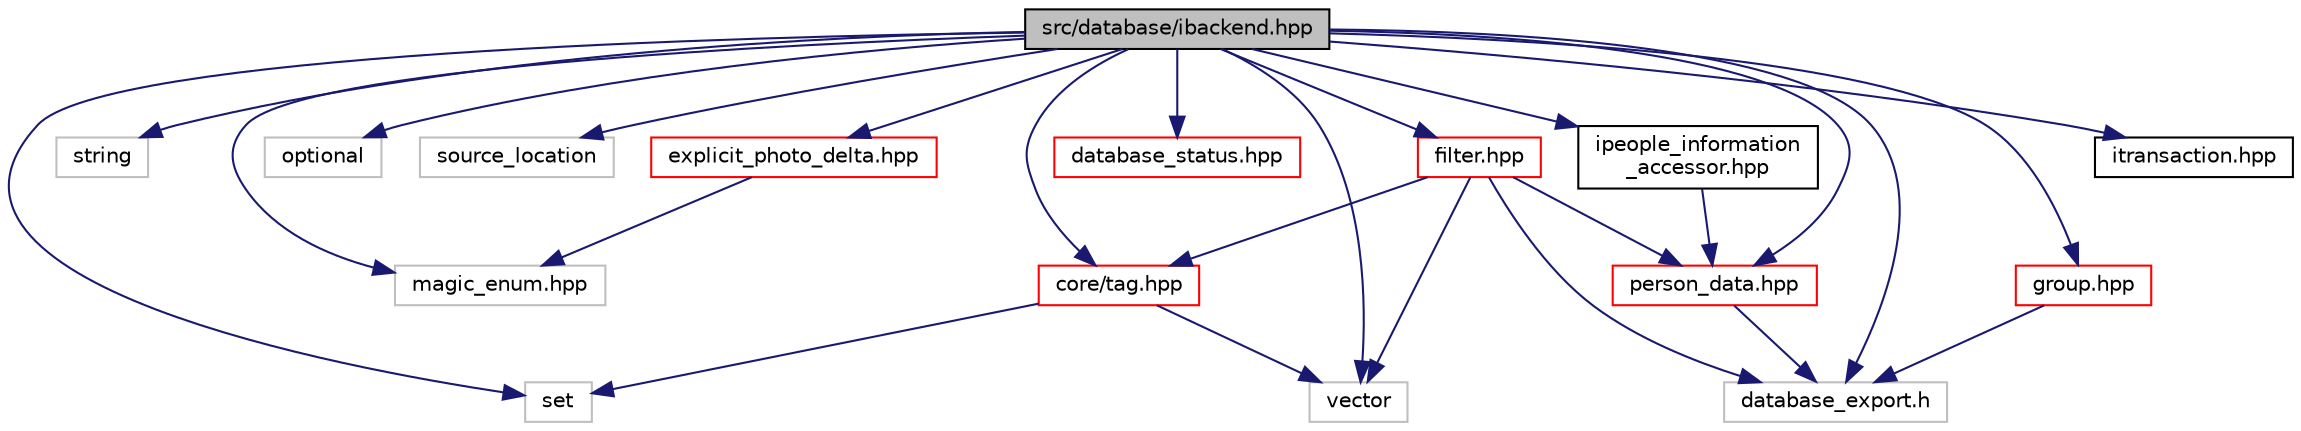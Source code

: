 digraph "src/database/ibackend.hpp"
{
 // LATEX_PDF_SIZE
  edge [fontname="Helvetica",fontsize="10",labelfontname="Helvetica",labelfontsize="10"];
  node [fontname="Helvetica",fontsize="10",shape=record];
  Node1 [label="src/database/ibackend.hpp",height=0.2,width=0.4,color="black", fillcolor="grey75", style="filled", fontcolor="black",tooltip=" "];
  Node1 -> Node2 [color="midnightblue",fontsize="10",style="solid",fontname="Helvetica"];
  Node2 [label="set",height=0.2,width=0.4,color="grey75", fillcolor="white", style="filled",tooltip=" "];
  Node1 -> Node3 [color="midnightblue",fontsize="10",style="solid",fontname="Helvetica"];
  Node3 [label="string",height=0.2,width=0.4,color="grey75", fillcolor="white", style="filled",tooltip=" "];
  Node1 -> Node4 [color="midnightblue",fontsize="10",style="solid",fontname="Helvetica"];
  Node4 [label="vector",height=0.2,width=0.4,color="grey75", fillcolor="white", style="filled",tooltip=" "];
  Node1 -> Node5 [color="midnightblue",fontsize="10",style="solid",fontname="Helvetica"];
  Node5 [label="optional",height=0.2,width=0.4,color="grey75", fillcolor="white", style="filled",tooltip=" "];
  Node1 -> Node6 [color="midnightblue",fontsize="10",style="solid",fontname="Helvetica"];
  Node6 [label="source_location",height=0.2,width=0.4,color="grey75", fillcolor="white", style="filled",tooltip=" "];
  Node1 -> Node7 [color="midnightblue",fontsize="10",style="solid",fontname="Helvetica"];
  Node7 [label="magic_enum.hpp",height=0.2,width=0.4,color="grey75", fillcolor="white", style="filled",tooltip=" "];
  Node1 -> Node8 [color="midnightblue",fontsize="10",style="solid",fontname="Helvetica"];
  Node8 [label="core/tag.hpp",height=0.2,width=0.4,color="red", fillcolor="white", style="filled",URL="$tag_8hpp.html",tooltip=" "];
  Node8 -> Node4 [color="midnightblue",fontsize="10",style="solid",fontname="Helvetica"];
  Node8 -> Node2 [color="midnightblue",fontsize="10",style="solid",fontname="Helvetica"];
  Node1 -> Node16 [color="midnightblue",fontsize="10",style="solid",fontname="Helvetica"];
  Node16 [label="database_status.hpp",height=0.2,width=0.4,color="red", fillcolor="white", style="filled",URL="$database__status_8hpp.html",tooltip=" "];
  Node1 -> Node18 [color="midnightblue",fontsize="10",style="solid",fontname="Helvetica"];
  Node18 [label="filter.hpp",height=0.2,width=0.4,color="red", fillcolor="white", style="filled",URL="$filter_8hpp.html",tooltip=" "];
  Node18 -> Node4 [color="midnightblue",fontsize="10",style="solid",fontname="Helvetica"];
  Node18 -> Node8 [color="midnightblue",fontsize="10",style="solid",fontname="Helvetica"];
  Node18 -> Node22 [color="midnightblue",fontsize="10",style="solid",fontname="Helvetica"];
  Node22 [label="database_export.h",height=0.2,width=0.4,color="grey75", fillcolor="white", style="filled",tooltip=" "];
  Node18 -> Node23 [color="midnightblue",fontsize="10",style="solid",fontname="Helvetica"];
  Node23 [label="person_data.hpp",height=0.2,width=0.4,color="red", fillcolor="white", style="filled",URL="$person__data_8hpp.html",tooltip=" "];
  Node23 -> Node22 [color="midnightblue",fontsize="10",style="solid",fontname="Helvetica"];
  Node1 -> Node30 [color="midnightblue",fontsize="10",style="solid",fontname="Helvetica"];
  Node30 [label="group.hpp",height=0.2,width=0.4,color="red", fillcolor="white", style="filled",URL="$group_8hpp.html",tooltip=" "];
  Node30 -> Node22 [color="midnightblue",fontsize="10",style="solid",fontname="Helvetica"];
  Node1 -> Node23 [color="midnightblue",fontsize="10",style="solid",fontname="Helvetica"];
  Node1 -> Node35 [color="midnightblue",fontsize="10",style="solid",fontname="Helvetica"];
  Node35 [label="explicit_photo_delta.hpp",height=0.2,width=0.4,color="red", fillcolor="white", style="filled",URL="$explicit__photo__delta_8hpp.html",tooltip=" "];
  Node35 -> Node7 [color="midnightblue",fontsize="10",style="solid",fontname="Helvetica"];
  Node1 -> Node38 [color="midnightblue",fontsize="10",style="solid",fontname="Helvetica"];
  Node38 [label="ipeople_information\l_accessor.hpp",height=0.2,width=0.4,color="black", fillcolor="white", style="filled",URL="$ipeople__information__accessor_8hpp.html",tooltip=" "];
  Node38 -> Node23 [color="midnightblue",fontsize="10",style="solid",fontname="Helvetica"];
  Node1 -> Node39 [color="midnightblue",fontsize="10",style="solid",fontname="Helvetica"];
  Node39 [label="itransaction.hpp",height=0.2,width=0.4,color="black", fillcolor="white", style="filled",URL="$itransaction_8hpp.html",tooltip=" "];
  Node1 -> Node22 [color="midnightblue",fontsize="10",style="solid",fontname="Helvetica"];
}
